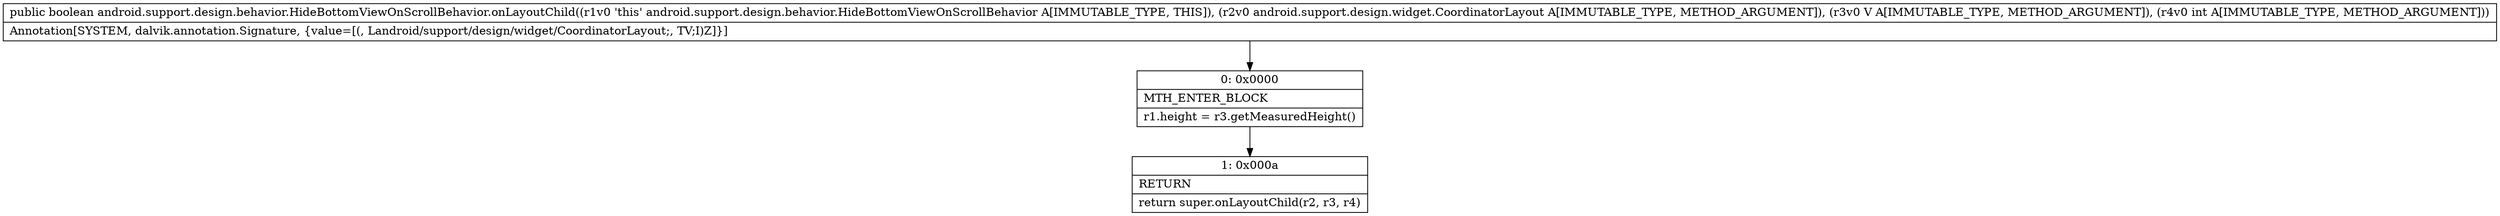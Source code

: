 digraph "CFG forandroid.support.design.behavior.HideBottomViewOnScrollBehavior.onLayoutChild(Landroid\/support\/design\/widget\/CoordinatorLayout;Landroid\/view\/View;I)Z" {
Node_0 [shape=record,label="{0\:\ 0x0000|MTH_ENTER_BLOCK\l|r1.height = r3.getMeasuredHeight()\l}"];
Node_1 [shape=record,label="{1\:\ 0x000a|RETURN\l|return super.onLayoutChild(r2, r3, r4)\l}"];
MethodNode[shape=record,label="{public boolean android.support.design.behavior.HideBottomViewOnScrollBehavior.onLayoutChild((r1v0 'this' android.support.design.behavior.HideBottomViewOnScrollBehavior A[IMMUTABLE_TYPE, THIS]), (r2v0 android.support.design.widget.CoordinatorLayout A[IMMUTABLE_TYPE, METHOD_ARGUMENT]), (r3v0 V A[IMMUTABLE_TYPE, METHOD_ARGUMENT]), (r4v0 int A[IMMUTABLE_TYPE, METHOD_ARGUMENT]))  | Annotation[SYSTEM, dalvik.annotation.Signature, \{value=[(, Landroid\/support\/design\/widget\/CoordinatorLayout;, TV;I)Z]\}]\l}"];
MethodNode -> Node_0;
Node_0 -> Node_1;
}

